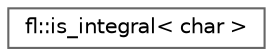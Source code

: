digraph "Graphical Class Hierarchy"
{
 // INTERACTIVE_SVG=YES
 // LATEX_PDF_SIZE
  bgcolor="transparent";
  edge [fontname=Helvetica,fontsize=10,labelfontname=Helvetica,labelfontsize=10];
  node [fontname=Helvetica,fontsize=10,shape=box,height=0.2,width=0.4];
  rankdir="LR";
  Node0 [id="Node000000",label="fl::is_integral\< char \>",height=0.2,width=0.4,color="grey40", fillcolor="white", style="filled",URL="$df/d88/structfl_1_1is__integral_3_01char_01_4.html",tooltip=" "];
}
